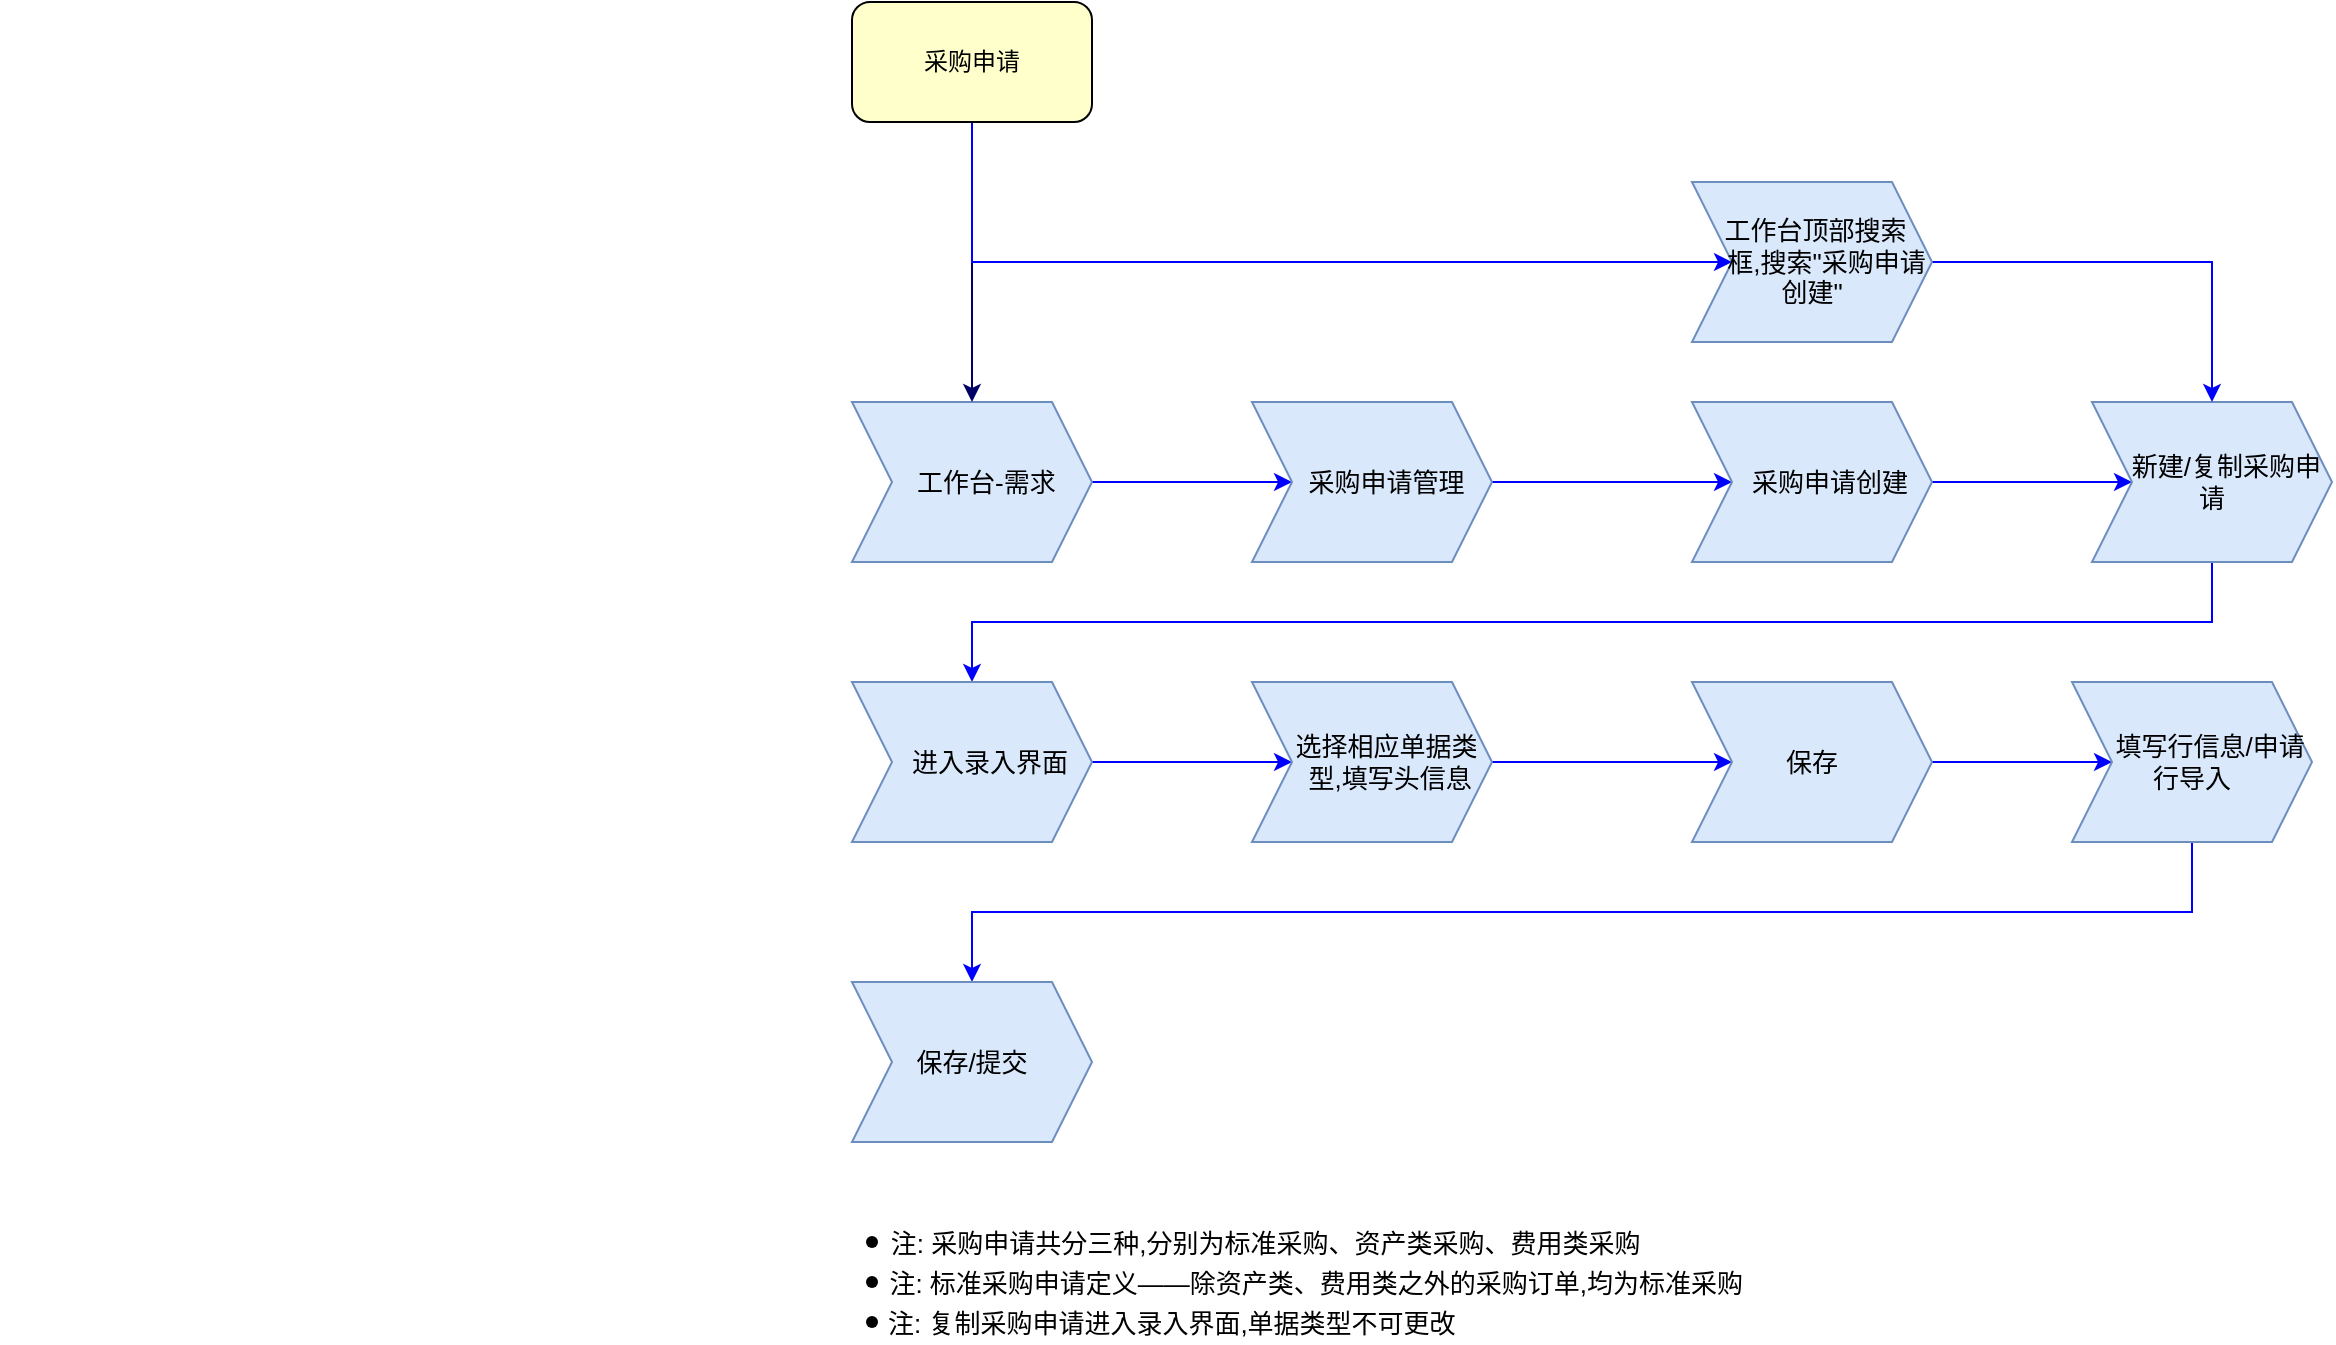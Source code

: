 <mxfile version="20.8.23" type="github">
  <diagram name="第 1 页" id="jaCu3R_yoScLj4D4wk66">
    <mxGraphModel dx="2261" dy="740" grid="1" gridSize="10" guides="1" tooltips="1" connect="1" arrows="1" fold="1" page="1" pageScale="1" pageWidth="827" pageHeight="1169" background="#ffffff" math="0" shadow="0">
      <root>
        <mxCell id="0" />
        <mxCell id="1" parent="0" />
        <mxCell id="gplMXWlXpiKNlbr0VXuC-6" style="edgeStyle=orthogonalEdgeStyle;rounded=0;orthogonalLoop=1;jettySize=auto;html=1;exitX=1;exitY=0.5;exitDx=0;exitDy=0;strokeColor=#0000FF;fontSize=13;" edge="1" parent="1" source="gplMXWlXpiKNlbr0VXuC-2" target="gplMXWlXpiKNlbr0VXuC-5">
          <mxGeometry relative="1" as="geometry" />
        </mxCell>
        <mxCell id="gplMXWlXpiKNlbr0VXuC-2" value="&lt;font style=&quot;vertical-align: inherit; font-size: 13px;&quot;&gt;&lt;font style=&quot;vertical-align: inherit; font-size: 13px;&quot;&gt;&lt;font style=&quot;vertical-align: inherit; font-size: 13px;&quot;&gt;&lt;font style=&quot;vertical-align: inherit; font-size: 13px;&quot;&gt;&lt;font style=&quot;vertical-align: inherit; font-size: 13px;&quot;&gt;&lt;font style=&quot;vertical-align: inherit; font-size: 13px;&quot;&gt;&lt;font style=&quot;vertical-align: inherit; font-size: 13px;&quot;&gt;&lt;font style=&quot;vertical-align: inherit; font-size: 13px;&quot;&gt;&amp;nbsp; &amp;nbsp; 工作台-需求&lt;/font&gt;&lt;/font&gt;&lt;/font&gt;&lt;/font&gt;&lt;/font&gt;&lt;/font&gt;&lt;/font&gt;&lt;/font&gt;" style="shape=step;perimeter=stepPerimeter;whiteSpace=wrap;html=1;fixedSize=1;fillColor=#dae8fc;strokeColor=#6c8ebf;fontSize=13;" vertex="1" parent="1">
          <mxGeometry x="80" y="310" width="120" height="80" as="geometry" />
        </mxCell>
        <mxCell id="gplMXWlXpiKNlbr0VXuC-4" style="edgeStyle=orthogonalEdgeStyle;rounded=0;orthogonalLoop=1;jettySize=auto;html=1;exitX=0.5;exitY=1;exitDx=0;exitDy=0;strokeColor=#000066;" edge="1" parent="1" source="gplMXWlXpiKNlbr0VXuC-3">
          <mxGeometry relative="1" as="geometry">
            <mxPoint x="140" y="310" as="targetPoint" />
            <Array as="points">
              <mxPoint x="140" y="240" />
              <mxPoint x="140" y="240" />
            </Array>
          </mxGeometry>
        </mxCell>
        <mxCell id="gplMXWlXpiKNlbr0VXuC-39" style="edgeStyle=orthogonalEdgeStyle;rounded=0;orthogonalLoop=1;jettySize=auto;html=1;exitX=0.5;exitY=1;exitDx=0;exitDy=0;strokeColor=#0000FF;fontSize=13;" edge="1" parent="1" source="gplMXWlXpiKNlbr0VXuC-3" target="gplMXWlXpiKNlbr0VXuC-34">
          <mxGeometry relative="1" as="geometry">
            <mxPoint x="400" y="300" as="targetPoint" />
            <Array as="points">
              <mxPoint x="140" y="240" />
            </Array>
          </mxGeometry>
        </mxCell>
        <mxCell id="gplMXWlXpiKNlbr0VXuC-3" value="&lt;font style=&quot;vertical-align: inherit;&quot;&gt;&lt;font style=&quot;vertical-align: inherit;&quot;&gt;&lt;font style=&quot;vertical-align: inherit;&quot;&gt;&lt;font style=&quot;vertical-align: inherit;&quot;&gt;&lt;font style=&quot;vertical-align: inherit;&quot;&gt;&lt;font style=&quot;vertical-align: inherit;&quot;&gt;&lt;font style=&quot;vertical-align: inherit;&quot;&gt;&lt;font style=&quot;vertical-align: inherit;&quot;&gt;&lt;font style=&quot;vertical-align: inherit;&quot;&gt;&lt;font style=&quot;vertical-align: inherit;&quot;&gt;&lt;font style=&quot;vertical-align: inherit;&quot;&gt;&lt;font style=&quot;vertical-align: inherit;&quot;&gt;采购申请&lt;/font&gt;&lt;/font&gt;&lt;/font&gt;&lt;/font&gt;&lt;/font&gt;&lt;/font&gt;&lt;/font&gt;&lt;/font&gt;&lt;/font&gt;&lt;/font&gt;&lt;/font&gt;&lt;/font&gt;" style="rounded=1;whiteSpace=wrap;html=1;fillColor=#FFFFCC;" vertex="1" parent="1">
          <mxGeometry x="80" y="110" width="120" height="60" as="geometry" />
        </mxCell>
        <mxCell id="gplMXWlXpiKNlbr0VXuC-8" style="edgeStyle=orthogonalEdgeStyle;rounded=0;orthogonalLoop=1;jettySize=auto;html=1;exitX=1;exitY=0.5;exitDx=0;exitDy=0;strokeColor=#0000FF;fontSize=13;" edge="1" parent="1" source="gplMXWlXpiKNlbr0VXuC-5" target="gplMXWlXpiKNlbr0VXuC-7">
          <mxGeometry relative="1" as="geometry" />
        </mxCell>
        <mxCell id="gplMXWlXpiKNlbr0VXuC-5" value="&lt;font style=&quot;vertical-align: inherit;&quot;&gt;&lt;font style=&quot;vertical-align: inherit;&quot;&gt;&lt;font style=&quot;vertical-align: inherit;&quot;&gt;&lt;font style=&quot;vertical-align: inherit; font-size: 13px;&quot;&gt;&amp;nbsp; &amp;nbsp; 采购申请管理&lt;/font&gt;&lt;/font&gt;&lt;/font&gt;&lt;/font&gt;" style="shape=step;perimeter=stepPerimeter;whiteSpace=wrap;html=1;fixedSize=1;fillColor=#dae8fc;strokeColor=#6c8ebf;" vertex="1" parent="1">
          <mxGeometry x="280" y="310" width="120" height="80" as="geometry" />
        </mxCell>
        <mxCell id="gplMXWlXpiKNlbr0VXuC-10" style="edgeStyle=orthogonalEdgeStyle;rounded=0;orthogonalLoop=1;jettySize=auto;html=1;exitX=1;exitY=0.5;exitDx=0;exitDy=0;entryX=0;entryY=0.5;entryDx=0;entryDy=0;strokeColor=#0000FF;fontSize=13;" edge="1" parent="1" source="gplMXWlXpiKNlbr0VXuC-7" target="gplMXWlXpiKNlbr0VXuC-9">
          <mxGeometry relative="1" as="geometry" />
        </mxCell>
        <mxCell id="gplMXWlXpiKNlbr0VXuC-7" value="&lt;font style=&quot;vertical-align: inherit;&quot;&gt;&lt;font style=&quot;vertical-align: inherit;&quot;&gt;&lt;font style=&quot;vertical-align: inherit;&quot;&gt;&lt;font style=&quot;vertical-align: inherit; font-size: 13px;&quot;&gt;&amp;nbsp; &amp;nbsp; &amp;nbsp;采购申请创建&lt;/font&gt;&lt;/font&gt;&lt;/font&gt;&lt;/font&gt;" style="shape=step;perimeter=stepPerimeter;whiteSpace=wrap;html=1;fixedSize=1;fillColor=#dae8fc;strokeColor=#6c8ebf;" vertex="1" parent="1">
          <mxGeometry x="500" y="310" width="120" height="80" as="geometry" />
        </mxCell>
        <mxCell id="gplMXWlXpiKNlbr0VXuC-19" style="edgeStyle=orthogonalEdgeStyle;rounded=0;orthogonalLoop=1;jettySize=auto;html=1;exitX=0.5;exitY=1;exitDx=0;exitDy=0;strokeColor=#0000FF;fontSize=13;" edge="1" parent="1" source="gplMXWlXpiKNlbr0VXuC-9" target="gplMXWlXpiKNlbr0VXuC-11">
          <mxGeometry relative="1" as="geometry" />
        </mxCell>
        <mxCell id="gplMXWlXpiKNlbr0VXuC-9" value="&lt;font style=&quot;vertical-align: inherit;&quot;&gt;&lt;font style=&quot;vertical-align: inherit;&quot;&gt;&lt;font style=&quot;vertical-align: inherit;&quot;&gt;&lt;font style=&quot;vertical-align: inherit; font-size: 13px;&quot;&gt;&amp;nbsp; &amp;nbsp; 新建/复制采购申请&lt;/font&gt;&lt;/font&gt;&lt;/font&gt;&lt;/font&gt;" style="shape=step;perimeter=stepPerimeter;whiteSpace=wrap;html=1;fixedSize=1;fillColor=#dae8fc;strokeColor=#6c8ebf;" vertex="1" parent="1">
          <mxGeometry x="700" y="310" width="120" height="80" as="geometry" />
        </mxCell>
        <mxCell id="gplMXWlXpiKNlbr0VXuC-14" style="edgeStyle=orthogonalEdgeStyle;rounded=0;orthogonalLoop=1;jettySize=auto;html=1;exitX=1;exitY=0.5;exitDx=0;exitDy=0;strokeColor=#0000FF;fontSize=13;" edge="1" parent="1" source="gplMXWlXpiKNlbr0VXuC-11" target="gplMXWlXpiKNlbr0VXuC-13">
          <mxGeometry relative="1" as="geometry" />
        </mxCell>
        <mxCell id="gplMXWlXpiKNlbr0VXuC-11" value="&amp;nbsp; &amp;nbsp; &amp;nbsp;进入录入界面" style="shape=step;perimeter=stepPerimeter;whiteSpace=wrap;html=1;fixedSize=1;fillColor=#dae8fc;strokeColor=#6c8ebf;fontSize=13;" vertex="1" parent="1">
          <mxGeometry x="80" y="450" width="120" height="80" as="geometry" />
        </mxCell>
        <mxCell id="gplMXWlXpiKNlbr0VXuC-25" style="edgeStyle=orthogonalEdgeStyle;rounded=0;orthogonalLoop=1;jettySize=auto;html=1;exitX=1;exitY=0.5;exitDx=0;exitDy=0;strokeColor=#0000FF;fontSize=13;" edge="1" parent="1" source="gplMXWlXpiKNlbr0VXuC-13" target="gplMXWlXpiKNlbr0VXuC-22">
          <mxGeometry relative="1" as="geometry" />
        </mxCell>
        <mxCell id="gplMXWlXpiKNlbr0VXuC-13" value="&lt;span style=&quot;font-size: 13px;&quot;&gt;&amp;nbsp; &amp;nbsp; &amp;nbsp;选择相应单据类&amp;nbsp; &amp;nbsp; &amp;nbsp; &amp;nbsp;型,填写头信息&lt;/span&gt;" style="shape=step;perimeter=stepPerimeter;whiteSpace=wrap;html=1;fixedSize=1;fillColor=#dae8fc;strokeColor=#6c8ebf;" vertex="1" parent="1">
          <mxGeometry x="280" y="450" width="120" height="80" as="geometry" />
        </mxCell>
        <mxCell id="gplMXWlXpiKNlbr0VXuC-20" value="                                                                                                             注: 采购申请共分三种,分别为标准采购、资产类采购、费用类采购" style="shape=waypoint;sketch=0;size=6;pointerEvents=1;points=[];fillColor=none;resizable=0;rotatable=0;perimeter=centerPerimeter;snapToPoint=1;fontSize=13;" vertex="1" parent="1">
          <mxGeometry x="80" y="720" width="20" height="20" as="geometry" />
        </mxCell>
        <mxCell id="gplMXWlXpiKNlbr0VXuC-21" value="                                                                                                                           注: 标准采购申请定义——除资产类、费用类之外的采购订单,均为标准采购" style="shape=waypoint;sketch=0;fillStyle=solid;size=6;pointerEvents=1;points=[];fillColor=none;resizable=0;rotatable=0;perimeter=centerPerimeter;snapToPoint=1;fontSize=13;" vertex="1" parent="1">
          <mxGeometry x="80" y="740" width="20" height="20" as="geometry" />
        </mxCell>
        <mxCell id="gplMXWlXpiKNlbr0VXuC-29" style="edgeStyle=orthogonalEdgeStyle;rounded=0;orthogonalLoop=1;jettySize=auto;html=1;exitX=1;exitY=0.5;exitDx=0;exitDy=0;strokeColor=#0000FF;fontSize=13;" edge="1" parent="1" source="gplMXWlXpiKNlbr0VXuC-22" target="gplMXWlXpiKNlbr0VXuC-23">
          <mxGeometry relative="1" as="geometry" />
        </mxCell>
        <mxCell id="gplMXWlXpiKNlbr0VXuC-22" value="&lt;span style=&quot;font-size: 13px;&quot;&gt;保存&lt;/span&gt;" style="shape=step;perimeter=stepPerimeter;whiteSpace=wrap;html=1;fixedSize=1;fillColor=#dae8fc;strokeColor=#6c8ebf;" vertex="1" parent="1">
          <mxGeometry x="500" y="450" width="120" height="80" as="geometry" />
        </mxCell>
        <mxCell id="gplMXWlXpiKNlbr0VXuC-32" style="edgeStyle=orthogonalEdgeStyle;rounded=0;orthogonalLoop=1;jettySize=auto;html=1;exitX=0.5;exitY=1;exitDx=0;exitDy=0;strokeColor=#0000FF;fontSize=13;" edge="1" parent="1" source="gplMXWlXpiKNlbr0VXuC-23" target="gplMXWlXpiKNlbr0VXuC-31">
          <mxGeometry relative="1" as="geometry" />
        </mxCell>
        <mxCell id="gplMXWlXpiKNlbr0VXuC-23" value="&lt;span style=&quot;font-size: 13px;&quot;&gt;&amp;nbsp; &amp;nbsp; &amp;nbsp;填写行信息/申请行导入&lt;/span&gt;" style="shape=step;perimeter=stepPerimeter;whiteSpace=wrap;html=1;fixedSize=1;fillColor=#dae8fc;strokeColor=#6c8ebf;" vertex="1" parent="1">
          <mxGeometry x="690" y="450" width="120" height="80" as="geometry" />
        </mxCell>
        <mxCell id="gplMXWlXpiKNlbr0VXuC-30" style="edgeStyle=orthogonalEdgeStyle;rounded=0;orthogonalLoop=1;jettySize=auto;html=1;strokeColor=#000066;fontSize=13;" edge="1" parent="1" source="gplMXWlXpiKNlbr0VXuC-20" target="gplMXWlXpiKNlbr0VXuC-20">
          <mxGeometry relative="1" as="geometry" />
        </mxCell>
        <mxCell id="gplMXWlXpiKNlbr0VXuC-31" value="&lt;span style=&quot;font-size: 13px;&quot;&gt;保存/提交&lt;/span&gt;" style="shape=step;perimeter=stepPerimeter;whiteSpace=wrap;html=1;fixedSize=1;fillColor=#dae8fc;strokeColor=#6c8ebf;" vertex="1" parent="1">
          <mxGeometry x="80" y="600" width="120" height="80" as="geometry" />
        </mxCell>
        <mxCell id="gplMXWlXpiKNlbr0VXuC-33" value="                                                                                   注: 复制采购申请进入录入界面,单据类型不可更改" style="shape=waypoint;sketch=0;fillStyle=solid;size=6;pointerEvents=1;points=[];fillColor=none;resizable=0;rotatable=0;perimeter=centerPerimeter;snapToPoint=1;fontSize=13;" vertex="1" parent="1">
          <mxGeometry x="80" y="760" width="20" height="20" as="geometry" />
        </mxCell>
        <mxCell id="gplMXWlXpiKNlbr0VXuC-40" style="edgeStyle=orthogonalEdgeStyle;rounded=0;orthogonalLoop=1;jettySize=auto;html=1;exitX=1;exitY=0.5;exitDx=0;exitDy=0;entryX=0.5;entryY=0;entryDx=0;entryDy=0;strokeColor=#0000FF;fontSize=13;" edge="1" parent="1" source="gplMXWlXpiKNlbr0VXuC-34" target="gplMXWlXpiKNlbr0VXuC-9">
          <mxGeometry relative="1" as="geometry" />
        </mxCell>
        <mxCell id="gplMXWlXpiKNlbr0VXuC-34" value="&lt;span style=&quot;font-size: 13px;&quot;&gt;&amp;nbsp; &amp;nbsp; 工作台顶部搜索&amp;nbsp; &amp;nbsp; &amp;nbsp; &amp;nbsp; 框,搜索&quot;采购申请创建&quot;&lt;/span&gt;" style="shape=step;perimeter=stepPerimeter;whiteSpace=wrap;html=1;fixedSize=1;fillColor=#dae8fc;strokeColor=#6c8ebf;" vertex="1" parent="1">
          <mxGeometry x="500" y="200" width="120" height="80" as="geometry" />
        </mxCell>
      </root>
    </mxGraphModel>
  </diagram>
</mxfile>
